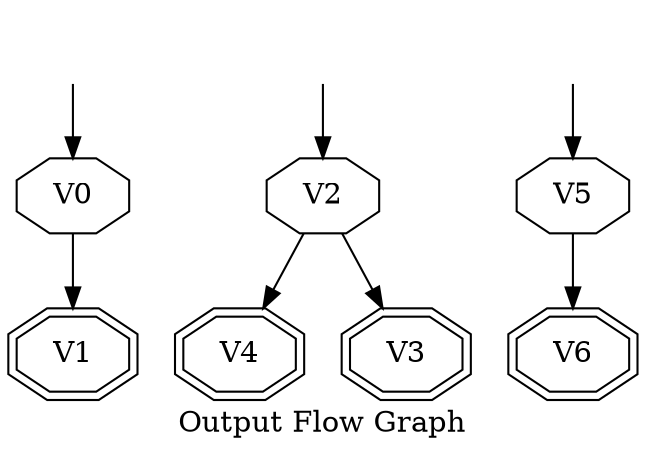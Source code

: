 digraph OFG {
  rankdir=TB;
  V0 [label = "V0", shape = "octagon", ];
  V4 [label = "V4", shape = "octagon", shape = "doubleoctagon"];
  V2 [label = "V2", shape = "octagon", ];
  V3 [label = "V3", shape = "octagon", shape = "doubleoctagon"];
  V6 [label = "V6", shape = "octagon", shape = "doubleoctagon"];
  V5 [label = "V5", shape = "octagon", ];
  V1 [label = "V1", shape = "octagon", shape = "doubleoctagon"];
  V0FakedSrc [ label="", shape="none" ];
  V0FakedSrc -> V0;
  V0 -> V1;
  V2FakedSrc [ label="", shape="none" ];
  V2FakedSrc -> V2;
  V2 -> V4;
  V2 -> V3;
  V5FakedSrc [ label="", shape="none" ];
  V5FakedSrc -> V5;
  V5 -> V6;
  label="Output Flow Graph";
}
